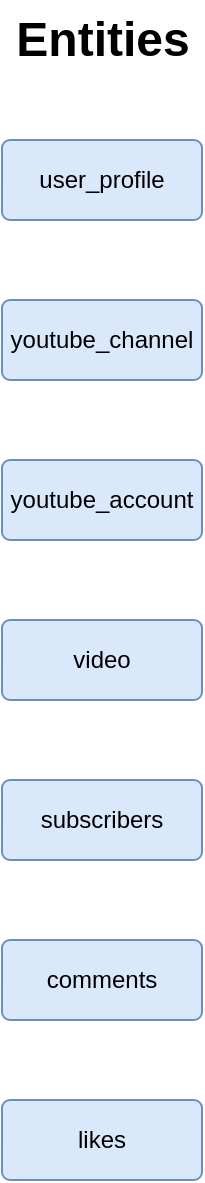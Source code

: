 <mxfile version="20.3.6" type="github" pages="3">
  <diagram id="6tVYAlRdMSaWnCWunfYu" name="Entities">
    <mxGraphModel dx="1160" dy="544" grid="1" gridSize="10" guides="1" tooltips="1" connect="1" arrows="1" fold="1" page="1" pageScale="1" pageWidth="850" pageHeight="1100" math="0" shadow="0">
      <root>
        <mxCell id="0" />
        <mxCell id="1" parent="0" />
        <mxCell id="kbnDTLrGNpFRPF8DmuPY-4" value="user_profile" style="rounded=1;arcSize=10;whiteSpace=wrap;html=1;align=center;fillColor=#dae8fc;strokeColor=#6c8ebf;" parent="1" vertex="1">
          <mxGeometry x="375" y="210" width="100" height="40" as="geometry" />
        </mxCell>
        <mxCell id="kbnDTLrGNpFRPF8DmuPY-5" value="youtube_account" style="rounded=1;arcSize=10;whiteSpace=wrap;html=1;align=center;fillColor=#dae8fc;strokeColor=#6c8ebf;" parent="1" vertex="1">
          <mxGeometry x="375" y="370" width="100" height="40" as="geometry" />
        </mxCell>
        <mxCell id="kbnDTLrGNpFRPF8DmuPY-6" value="video" style="rounded=1;arcSize=10;whiteSpace=wrap;html=1;align=center;fillColor=#dae8fc;strokeColor=#6c8ebf;" parent="1" vertex="1">
          <mxGeometry x="375" y="450" width="100" height="40" as="geometry" />
        </mxCell>
        <mxCell id="kbnDTLrGNpFRPF8DmuPY-7" value="youtube_channel" style="rounded=1;arcSize=10;whiteSpace=wrap;html=1;align=center;fillColor=#dae8fc;strokeColor=#6c8ebf;" parent="1" vertex="1">
          <mxGeometry x="375" y="290" width="100" height="40" as="geometry" />
        </mxCell>
        <mxCell id="kbnDTLrGNpFRPF8DmuPY-8" value="likes" style="rounded=1;arcSize=10;whiteSpace=wrap;html=1;align=center;fillColor=#dae8fc;strokeColor=#6c8ebf;" parent="1" vertex="1">
          <mxGeometry x="375" y="690" width="100" height="40" as="geometry" />
        </mxCell>
        <mxCell id="kbnDTLrGNpFRPF8DmuPY-9" value="comments" style="rounded=1;arcSize=10;whiteSpace=wrap;html=1;align=center;fillColor=#dae8fc;strokeColor=#6c8ebf;" parent="1" vertex="1">
          <mxGeometry x="375" y="610" width="100" height="40" as="geometry" />
        </mxCell>
        <mxCell id="kbnDTLrGNpFRPF8DmuPY-10" value="subscribers" style="rounded=1;arcSize=10;whiteSpace=wrap;html=1;align=center;fillColor=#dae8fc;strokeColor=#6c8ebf;" parent="1" vertex="1">
          <mxGeometry x="375" y="530" width="100" height="40" as="geometry" />
        </mxCell>
        <mxCell id="YMxiabNKWPAorvX2kRCk-2" value="Entities" style="text;strokeColor=none;fillColor=none;html=1;fontSize=24;fontStyle=1;verticalAlign=middle;align=center;" vertex="1" parent="1">
          <mxGeometry x="375" y="140" width="100" height="40" as="geometry" />
        </mxCell>
      </root>
    </mxGraphModel>
  </diagram>
  <diagram id="qNJU4Igc8mpUQXtUfa4_" name="Cardinality">
    <mxGraphModel dx="2449" dy="1149" grid="1" gridSize="10" guides="1" tooltips="1" connect="1" arrows="1" fold="1" page="1" pageScale="1" pageWidth="850" pageHeight="1100" math="0" shadow="0">
      <root>
        <mxCell id="0" />
        <mxCell id="1" parent="0" />
        <mxCell id="MhkBt5B_kL2niMn2tVjw-5" value="" style="endArrow=none;html=1;rounded=0;strokeWidth=2;" edge="1" parent="1">
          <mxGeometry relative="1" as="geometry">
            <mxPoint x="576" y="139" as="sourcePoint" />
            <mxPoint x="576" y="139" as="targetPoint" />
            <Array as="points">
              <mxPoint x="576" y="179" />
            </Array>
          </mxGeometry>
        </mxCell>
        <mxCell id="MhkBt5B_kL2niMn2tVjw-2" style="edgeStyle=orthogonalEdgeStyle;rounded=0;orthogonalLoop=1;jettySize=auto;html=1;strokeColor=none;" edge="1" parent="1" source="MhkBt5B_kL2niMn2tVjw-1">
          <mxGeometry relative="1" as="geometry">
            <mxPoint x="600" y="155" as="targetPoint" />
          </mxGeometry>
        </mxCell>
        <mxCell id="MhkBt5B_kL2niMn2tVjw-1" value="" style="line;strokeWidth=2;rotatable=0;dashed=0;labelPosition=right;align=left;verticalAlign=middle;spacingTop=0;spacingLeft=6;points=[];portConstraint=eastwest;" vertex="1" parent="1">
          <mxGeometry x="360" y="154" width="240" height="10" as="geometry" />
        </mxCell>
        <mxCell id="MhkBt5B_kL2niMn2tVjw-7" style="edgeStyle=orthogonalEdgeStyle;rounded=0;orthogonalLoop=1;jettySize=auto;html=1;strokeColor=none;" edge="1" parent="1" source="MhkBt5B_kL2niMn2tVjw-8">
          <mxGeometry relative="1" as="geometry">
            <mxPoint x="600" y="300" as="targetPoint" />
          </mxGeometry>
        </mxCell>
        <mxCell id="MhkBt5B_kL2niMn2tVjw-8" value="" style="line;strokeWidth=2;rotatable=0;dashed=0;labelPosition=right;align=left;verticalAlign=middle;spacingTop=0;spacingLeft=6;points=[];portConstraint=eastwest;" vertex="1" parent="1">
          <mxGeometry x="360" y="277" width="240" height="10" as="geometry" />
        </mxCell>
        <mxCell id="MhkBt5B_kL2niMn2tVjw-15" value="" style="endArrow=none;html=1;rounded=0;strokeWidth=2;exitX=0.84;exitY=0.472;exitDx=0;exitDy=0;exitPerimeter=0;" edge="1" parent="1" source="MhkBt5B_kL2niMn2tVjw-8">
          <mxGeometry width="50" height="50" relative="1" as="geometry">
            <mxPoint x="560" y="280" as="sourcePoint" />
            <mxPoint x="600" y="260" as="targetPoint" />
          </mxGeometry>
        </mxCell>
        <mxCell id="MhkBt5B_kL2niMn2tVjw-16" value="" style="endArrow=none;html=1;rounded=0;strokeWidth=2;exitX=0.839;exitY=0.528;exitDx=0;exitDy=0;exitPerimeter=0;" edge="1" parent="1" source="MhkBt5B_kL2niMn2tVjw-8">
          <mxGeometry width="50" height="50" relative="1" as="geometry">
            <mxPoint x="570" y="290" as="sourcePoint" />
            <mxPoint x="600" y="300" as="targetPoint" />
          </mxGeometry>
        </mxCell>
        <mxCell id="MhkBt5B_kL2niMn2tVjw-17" value="" style="line;strokeWidth=2;rotatable=0;dashed=0;labelPosition=right;align=left;verticalAlign=middle;spacingTop=0;spacingLeft=6;points=[];portConstraint=eastwest;" vertex="1" parent="1">
          <mxGeometry x="360" y="395" width="240" height="10" as="geometry" />
        </mxCell>
        <mxCell id="MhkBt5B_kL2niMn2tVjw-18" value="" style="endArrow=none;html=1;rounded=0;strokeWidth=2;" edge="1" parent="1">
          <mxGeometry relative="1" as="geometry">
            <mxPoint x="574" y="380" as="sourcePoint" />
            <mxPoint x="574" y="380" as="targetPoint" />
            <Array as="points">
              <mxPoint x="574" y="420" />
            </Array>
          </mxGeometry>
        </mxCell>
        <mxCell id="MhkBt5B_kL2niMn2tVjw-19" value="" style="endArrow=none;html=1;rounded=0;strokeWidth=2;" edge="1" parent="1">
          <mxGeometry relative="1" as="geometry">
            <mxPoint x="582" y="380" as="sourcePoint" />
            <mxPoint x="582" y="380" as="targetPoint" />
            <Array as="points">
              <mxPoint x="582" y="420" />
            </Array>
          </mxGeometry>
        </mxCell>
        <mxCell id="MhkBt5B_kL2niMn2tVjw-20" value="" style="line;strokeWidth=2;rotatable=0;dashed=0;labelPosition=right;align=left;verticalAlign=middle;spacingTop=0;spacingLeft=6;points=[];portConstraint=eastwest;" vertex="1" parent="1">
          <mxGeometry x="560" y="516" width="40" height="10" as="geometry" />
        </mxCell>
        <mxCell id="MhkBt5B_kL2niMn2tVjw-22" value="" style="endArrow=none;html=1;rounded=0;strokeWidth=2;" edge="1" parent="1">
          <mxGeometry relative="1" as="geometry">
            <mxPoint x="584" y="501" as="sourcePoint" />
            <mxPoint x="584" y="501" as="targetPoint" />
            <Array as="points">
              <mxPoint x="584" y="541" />
            </Array>
          </mxGeometry>
        </mxCell>
        <mxCell id="MhkBt5B_kL2niMn2tVjw-24" value="" style="ellipse;whiteSpace=wrap;html=1;aspect=fixed;strokeWidth=2;" vertex="1" parent="1">
          <mxGeometry x="530" y="501" width="40" height="40" as="geometry" />
        </mxCell>
        <mxCell id="MhkBt5B_kL2niMn2tVjw-25" value="" style="line;strokeWidth=2;rotatable=0;dashed=0;labelPosition=right;align=left;verticalAlign=middle;spacingTop=0;spacingLeft=6;points=[];portConstraint=eastwest;" vertex="1" parent="1">
          <mxGeometry x="360" y="516" width="170" height="10" as="geometry" />
        </mxCell>
        <mxCell id="MhkBt5B_kL2niMn2tVjw-26" style="edgeStyle=orthogonalEdgeStyle;rounded=0;orthogonalLoop=1;jettySize=auto;html=1;strokeColor=none;" edge="1" parent="1" source="MhkBt5B_kL2niMn2tVjw-27">
          <mxGeometry relative="1" as="geometry">
            <mxPoint x="600" y="660" as="targetPoint" />
          </mxGeometry>
        </mxCell>
        <mxCell id="MhkBt5B_kL2niMn2tVjw-27" value="" style="line;strokeWidth=2;rotatable=0;dashed=0;labelPosition=right;align=left;verticalAlign=middle;spacingTop=0;spacingLeft=6;points=[];portConstraint=eastwest;" vertex="1" parent="1">
          <mxGeometry x="360" y="637" width="240" height="10" as="geometry" />
        </mxCell>
        <mxCell id="MhkBt5B_kL2niMn2tVjw-28" value="" style="endArrow=none;html=1;rounded=0;strokeWidth=2;exitX=0.84;exitY=0.472;exitDx=0;exitDy=0;exitPerimeter=0;" edge="1" parent="1" source="MhkBt5B_kL2niMn2tVjw-27">
          <mxGeometry width="50" height="50" relative="1" as="geometry">
            <mxPoint x="560" y="640" as="sourcePoint" />
            <mxPoint x="600" y="620" as="targetPoint" />
          </mxGeometry>
        </mxCell>
        <mxCell id="MhkBt5B_kL2niMn2tVjw-29" value="" style="endArrow=none;html=1;rounded=0;strokeWidth=2;exitX=0.839;exitY=0.528;exitDx=0;exitDy=0;exitPerimeter=0;" edge="1" parent="1" source="MhkBt5B_kL2niMn2tVjw-27">
          <mxGeometry width="50" height="50" relative="1" as="geometry">
            <mxPoint x="570" y="650" as="sourcePoint" />
            <mxPoint x="600" y="660" as="targetPoint" />
          </mxGeometry>
        </mxCell>
        <mxCell id="MhkBt5B_kL2niMn2tVjw-30" value="" style="endArrow=none;html=1;rounded=0;strokeWidth=2;" edge="1" parent="1">
          <mxGeometry relative="1" as="geometry">
            <mxPoint x="558.82" y="622" as="sourcePoint" />
            <mxPoint x="558.82" y="622" as="targetPoint" />
            <Array as="points">
              <mxPoint x="558.82" y="662" />
            </Array>
          </mxGeometry>
        </mxCell>
        <mxCell id="MhkBt5B_kL2niMn2tVjw-35" style="edgeStyle=orthogonalEdgeStyle;rounded=0;orthogonalLoop=1;jettySize=auto;html=1;strokeColor=none;" edge="1" parent="1" source="MhkBt5B_kL2niMn2tVjw-36">
          <mxGeometry relative="1" as="geometry">
            <mxPoint x="600" y="780" as="targetPoint" />
          </mxGeometry>
        </mxCell>
        <mxCell id="MhkBt5B_kL2niMn2tVjw-36" value="" style="line;strokeWidth=2;rotatable=0;dashed=0;labelPosition=right;align=left;verticalAlign=middle;spacingTop=0;spacingLeft=6;points=[];portConstraint=eastwest;" vertex="1" parent="1">
          <mxGeometry x="360" y="757" width="240" height="10" as="geometry" />
        </mxCell>
        <mxCell id="MhkBt5B_kL2niMn2tVjw-37" value="" style="endArrow=none;html=1;rounded=0;strokeWidth=2;exitX=0.84;exitY=0.472;exitDx=0;exitDy=0;exitPerimeter=0;" edge="1" parent="1" source="MhkBt5B_kL2niMn2tVjw-36">
          <mxGeometry width="50" height="50" relative="1" as="geometry">
            <mxPoint x="560" y="760" as="sourcePoint" />
            <mxPoint x="600" y="740" as="targetPoint" />
          </mxGeometry>
        </mxCell>
        <mxCell id="MhkBt5B_kL2niMn2tVjw-38" value="" style="endArrow=none;html=1;rounded=0;strokeWidth=2;exitX=0.839;exitY=0.528;exitDx=0;exitDy=0;exitPerimeter=0;" edge="1" parent="1" source="MhkBt5B_kL2niMn2tVjw-36">
          <mxGeometry width="50" height="50" relative="1" as="geometry">
            <mxPoint x="570" y="770" as="sourcePoint" />
            <mxPoint x="600" y="780" as="targetPoint" />
          </mxGeometry>
        </mxCell>
        <mxCell id="MhkBt5B_kL2niMn2tVjw-40" value="" style="ellipse;whiteSpace=wrap;html=1;aspect=fixed;strokeWidth=2;" vertex="1" parent="1">
          <mxGeometry x="520" y="742" width="40" height="40" as="geometry" />
        </mxCell>
        <mxCell id="MhkBt5B_kL2niMn2tVjw-41" value="ONE" style="text;strokeColor=none;fillColor=none;html=1;fontSize=24;fontStyle=1;verticalAlign=middle;align=center;strokeWidth=2;" vertex="1" parent="1">
          <mxGeometry x="618" y="139" width="100" height="40" as="geometry" />
        </mxCell>
        <mxCell id="MhkBt5B_kL2niMn2tVjw-42" value="MANY" style="text;strokeColor=none;fillColor=none;html=1;fontSize=24;fontStyle=1;verticalAlign=middle;align=center;strokeWidth=2;" vertex="1" parent="1">
          <mxGeometry x="628" y="262" width="100" height="40" as="geometry" />
        </mxCell>
        <mxCell id="MhkBt5B_kL2niMn2tVjw-43" value="ONE(and only one)" style="text;strokeColor=none;fillColor=none;html=1;fontSize=24;fontStyle=1;verticalAlign=middle;align=center;strokeWidth=2;" vertex="1" parent="1">
          <mxGeometry x="700" y="380" width="100" height="40" as="geometry" />
        </mxCell>
        <mxCell id="MhkBt5B_kL2niMn2tVjw-44" value="Zero or One" style="text;strokeColor=none;fillColor=none;html=1;fontSize=24;fontStyle=1;verticalAlign=middle;align=center;strokeWidth=2;" vertex="1" parent="1">
          <mxGeometry x="660" y="501" width="100" height="40" as="geometry" />
        </mxCell>
        <mxCell id="MhkBt5B_kL2niMn2tVjw-45" value="One or Many" style="text;strokeColor=none;fillColor=none;html=1;fontSize=24;fontStyle=1;verticalAlign=middle;align=center;strokeWidth=2;" vertex="1" parent="1">
          <mxGeometry x="660" y="622" width="100" height="40" as="geometry" />
        </mxCell>
        <mxCell id="MhkBt5B_kL2niMn2tVjw-46" value="Zero or Many" style="text;strokeColor=none;fillColor=none;html=1;fontSize=24;fontStyle=1;verticalAlign=middle;align=center;strokeWidth=2;" vertex="1" parent="1">
          <mxGeometry x="670" y="742" width="100" height="40" as="geometry" />
        </mxCell>
      </root>
    </mxGraphModel>
  </diagram>
  <diagram id="E4SgzTLYjfZfHza9wRkb" name="ERD">
    <mxGraphModel dx="1296" dy="608" grid="1" gridSize="10" guides="1" tooltips="1" connect="1" arrows="1" fold="1" page="1" pageScale="1" pageWidth="850" pageHeight="1100" math="0" shadow="0">
      <root>
        <mxCell id="0" />
        <mxCell id="1" parent="0" />
        <mxCell id="gPlAL8iZXhFlC_D4tLTu-1" style="edgeStyle=orthogonalEdgeStyle;rounded=0;orthogonalLoop=1;jettySize=auto;html=1;entryX=0;entryY=0.5;entryDx=0;entryDy=0;exitX=1;exitY=0.5;exitDx=0;exitDy=0;endArrow=ERzeroToOne;endFill=0;startArrow=ERmandOne;startFill=0;endSize=15;startSize=15;" edge="1" parent="1" source="gPlAL8iZXhFlC_D4tLTu-3" target="gPlAL8iZXhFlC_D4tLTu-35">
          <mxGeometry relative="1" as="geometry" />
        </mxCell>
        <mxCell id="gPlAL8iZXhFlC_D4tLTu-2" value="user_profile" style="shape=table;startSize=30;container=1;collapsible=1;childLayout=tableLayout;fixedRows=1;rowLines=0;fontStyle=1;align=center;resizeLast=1;rounded=1;swimlaneLine=1;fillColor=#dae8fc;strokeColor=#6c8ebf;shadow=1;sketch=0;" vertex="1" parent="1">
          <mxGeometry x="415" y="69" width="220" height="220" as="geometry" />
        </mxCell>
        <mxCell id="gPlAL8iZXhFlC_D4tLTu-3" value="" style="shape=tableRow;horizontal=0;startSize=0;swimlaneHead=0;swimlaneBody=0;fillColor=none;collapsible=0;dropTarget=0;points=[[0,0.5],[1,0.5]];portConstraint=eastwest;top=0;left=0;right=0;bottom=1;" vertex="1" parent="gPlAL8iZXhFlC_D4tLTu-2">
          <mxGeometry y="30" width="220" height="30" as="geometry" />
        </mxCell>
        <mxCell id="gPlAL8iZXhFlC_D4tLTu-4" value="PK" style="shape=partialRectangle;connectable=0;fillColor=none;top=0;left=0;bottom=0;right=0;fontStyle=1;overflow=hidden;" vertex="1" parent="gPlAL8iZXhFlC_D4tLTu-3">
          <mxGeometry width="30" height="30" as="geometry">
            <mxRectangle width="30" height="30" as="alternateBounds" />
          </mxGeometry>
        </mxCell>
        <mxCell id="gPlAL8iZXhFlC_D4tLTu-5" value="id" style="shape=partialRectangle;connectable=0;fillColor=none;top=0;left=0;bottom=0;right=0;align=left;spacingLeft=6;fontStyle=5;overflow=hidden;" vertex="1" parent="gPlAL8iZXhFlC_D4tLTu-3">
          <mxGeometry x="30" width="90" height="30" as="geometry">
            <mxRectangle width="90" height="30" as="alternateBounds" />
          </mxGeometry>
        </mxCell>
        <mxCell id="gPlAL8iZXhFlC_D4tLTu-6" value="BIGSERIAL" style="shape=partialRectangle;connectable=0;fillColor=none;top=0;left=0;bottom=0;right=0;align=left;spacingLeft=6;fontStyle=5;overflow=hidden;" vertex="1" parent="gPlAL8iZXhFlC_D4tLTu-3">
          <mxGeometry x="120" width="100" height="30" as="geometry">
            <mxRectangle width="100" height="30" as="alternateBounds" />
          </mxGeometry>
        </mxCell>
        <mxCell id="gPlAL8iZXhFlC_D4tLTu-7" value="" style="shape=tableRow;horizontal=0;startSize=0;swimlaneHead=0;swimlaneBody=0;fillColor=none;collapsible=0;dropTarget=0;points=[[0,0.5],[1,0.5]];portConstraint=eastwest;top=0;left=0;right=0;bottom=0;" vertex="1" parent="gPlAL8iZXhFlC_D4tLTu-2">
          <mxGeometry y="60" width="220" height="30" as="geometry" />
        </mxCell>
        <mxCell id="gPlAL8iZXhFlC_D4tLTu-8" value="" style="shape=partialRectangle;connectable=0;fillColor=none;top=0;left=0;bottom=0;right=0;editable=1;overflow=hidden;" vertex="1" parent="gPlAL8iZXhFlC_D4tLTu-7">
          <mxGeometry width="30" height="30" as="geometry">
            <mxRectangle width="30" height="30" as="alternateBounds" />
          </mxGeometry>
        </mxCell>
        <mxCell id="gPlAL8iZXhFlC_D4tLTu-9" value="first_name" style="shape=partialRectangle;connectable=0;fillColor=none;top=0;left=0;bottom=0;right=0;align=left;spacingLeft=6;overflow=hidden;" vertex="1" parent="gPlAL8iZXhFlC_D4tLTu-7">
          <mxGeometry x="30" width="90" height="30" as="geometry">
            <mxRectangle width="90" height="30" as="alternateBounds" />
          </mxGeometry>
        </mxCell>
        <mxCell id="gPlAL8iZXhFlC_D4tLTu-10" value="TEXT" style="shape=partialRectangle;connectable=0;fillColor=none;top=0;left=0;bottom=0;right=0;align=left;spacingLeft=6;overflow=hidden;" vertex="1" parent="gPlAL8iZXhFlC_D4tLTu-7">
          <mxGeometry x="120" width="100" height="30" as="geometry">
            <mxRectangle width="100" height="30" as="alternateBounds" />
          </mxGeometry>
        </mxCell>
        <mxCell id="gPlAL8iZXhFlC_D4tLTu-11" value="" style="shape=tableRow;horizontal=0;startSize=0;swimlaneHead=0;swimlaneBody=0;fillColor=none;collapsible=0;dropTarget=0;points=[[0,0.5],[1,0.5]];portConstraint=eastwest;top=0;left=0;right=0;bottom=0;" vertex="1" parent="gPlAL8iZXhFlC_D4tLTu-2">
          <mxGeometry y="90" width="220" height="30" as="geometry" />
        </mxCell>
        <mxCell id="gPlAL8iZXhFlC_D4tLTu-12" value="" style="shape=partialRectangle;connectable=0;fillColor=none;top=0;left=0;bottom=0;right=0;editable=1;overflow=hidden;" vertex="1" parent="gPlAL8iZXhFlC_D4tLTu-11">
          <mxGeometry width="30" height="30" as="geometry">
            <mxRectangle width="30" height="30" as="alternateBounds" />
          </mxGeometry>
        </mxCell>
        <mxCell id="gPlAL8iZXhFlC_D4tLTu-13" value="last_name" style="shape=partialRectangle;connectable=0;fillColor=none;top=0;left=0;bottom=0;right=0;align=left;spacingLeft=6;overflow=hidden;" vertex="1" parent="gPlAL8iZXhFlC_D4tLTu-11">
          <mxGeometry x="30" width="90" height="30" as="geometry">
            <mxRectangle width="90" height="30" as="alternateBounds" />
          </mxGeometry>
        </mxCell>
        <mxCell id="gPlAL8iZXhFlC_D4tLTu-14" value="TEXT" style="shape=partialRectangle;connectable=0;fillColor=none;top=0;left=0;bottom=0;right=0;align=left;spacingLeft=6;overflow=hidden;" vertex="1" parent="gPlAL8iZXhFlC_D4tLTu-11">
          <mxGeometry x="120" width="100" height="30" as="geometry">
            <mxRectangle width="100" height="30" as="alternateBounds" />
          </mxGeometry>
        </mxCell>
        <mxCell id="gPlAL8iZXhFlC_D4tLTu-15" value="" style="shape=tableRow;horizontal=0;startSize=0;swimlaneHead=0;swimlaneBody=0;fillColor=none;collapsible=0;dropTarget=0;points=[[0,0.5],[1,0.5]];portConstraint=eastwest;top=0;left=0;right=0;bottom=0;" vertex="1" parent="gPlAL8iZXhFlC_D4tLTu-2">
          <mxGeometry y="120" width="220" height="30" as="geometry" />
        </mxCell>
        <mxCell id="gPlAL8iZXhFlC_D4tLTu-16" value="UN1" style="shape=partialRectangle;connectable=0;fillColor=none;top=0;left=0;bottom=0;right=0;editable=1;overflow=hidden;fontStyle=1" vertex="1" parent="gPlAL8iZXhFlC_D4tLTu-15">
          <mxGeometry width="30" height="30" as="geometry">
            <mxRectangle width="30" height="30" as="alternateBounds" />
          </mxGeometry>
        </mxCell>
        <mxCell id="gPlAL8iZXhFlC_D4tLTu-17" value="email" style="shape=partialRectangle;connectable=0;fillColor=none;top=0;left=0;bottom=0;right=0;align=left;spacingLeft=6;overflow=hidden;" vertex="1" parent="gPlAL8iZXhFlC_D4tLTu-15">
          <mxGeometry x="30" width="90" height="30" as="geometry">
            <mxRectangle width="90" height="30" as="alternateBounds" />
          </mxGeometry>
        </mxCell>
        <mxCell id="gPlAL8iZXhFlC_D4tLTu-18" value="TEXT" style="shape=partialRectangle;connectable=0;fillColor=none;top=0;left=0;bottom=0;right=0;align=left;spacingLeft=6;overflow=hidden;" vertex="1" parent="gPlAL8iZXhFlC_D4tLTu-15">
          <mxGeometry x="120" width="100" height="30" as="geometry">
            <mxRectangle width="100" height="30" as="alternateBounds" />
          </mxGeometry>
        </mxCell>
        <mxCell id="gPlAL8iZXhFlC_D4tLTu-19" style="shape=tableRow;horizontal=0;startSize=0;swimlaneHead=0;swimlaneBody=0;fillColor=none;collapsible=0;dropTarget=0;points=[[0,0.5],[1,0.5]];portConstraint=eastwest;top=0;left=0;right=0;bottom=0;" vertex="1" parent="gPlAL8iZXhFlC_D4tLTu-2">
          <mxGeometry y="150" width="220" height="30" as="geometry" />
        </mxCell>
        <mxCell id="gPlAL8iZXhFlC_D4tLTu-20" style="shape=partialRectangle;connectable=0;fillColor=none;top=0;left=0;bottom=0;right=0;editable=1;overflow=hidden;" vertex="1" parent="gPlAL8iZXhFlC_D4tLTu-19">
          <mxGeometry width="30" height="30" as="geometry">
            <mxRectangle width="30" height="30" as="alternateBounds" />
          </mxGeometry>
        </mxCell>
        <mxCell id="gPlAL8iZXhFlC_D4tLTu-21" value="gender" style="shape=partialRectangle;connectable=0;fillColor=none;top=0;left=0;bottom=0;right=0;align=left;spacingLeft=6;overflow=hidden;" vertex="1" parent="gPlAL8iZXhFlC_D4tLTu-19">
          <mxGeometry x="30" width="90" height="30" as="geometry">
            <mxRectangle width="90" height="30" as="alternateBounds" />
          </mxGeometry>
        </mxCell>
        <mxCell id="gPlAL8iZXhFlC_D4tLTu-22" value="TEXT" style="shape=partialRectangle;connectable=0;fillColor=none;top=0;left=0;bottom=0;right=0;align=left;spacingLeft=6;overflow=hidden;" vertex="1" parent="gPlAL8iZXhFlC_D4tLTu-19">
          <mxGeometry x="120" width="100" height="30" as="geometry">
            <mxRectangle width="100" height="30" as="alternateBounds" />
          </mxGeometry>
        </mxCell>
        <mxCell id="gPlAL8iZXhFlC_D4tLTu-23" style="shape=tableRow;horizontal=0;startSize=0;swimlaneHead=0;swimlaneBody=0;fillColor=none;collapsible=0;dropTarget=0;points=[[0,0.5],[1,0.5]];portConstraint=eastwest;top=0;left=0;right=0;bottom=0;" vertex="1" parent="gPlAL8iZXhFlC_D4tLTu-2">
          <mxGeometry y="180" width="220" height="30" as="geometry" />
        </mxCell>
        <mxCell id="gPlAL8iZXhFlC_D4tLTu-24" style="shape=partialRectangle;connectable=0;fillColor=none;top=0;left=0;bottom=0;right=0;editable=1;overflow=hidden;" vertex="1" parent="gPlAL8iZXhFlC_D4tLTu-23">
          <mxGeometry width="30" height="30" as="geometry">
            <mxRectangle width="30" height="30" as="alternateBounds" />
          </mxGeometry>
        </mxCell>
        <mxCell id="gPlAL8iZXhFlC_D4tLTu-25" value="created_at" style="shape=partialRectangle;connectable=0;fillColor=none;top=0;left=0;bottom=0;right=0;align=left;spacingLeft=6;overflow=hidden;" vertex="1" parent="gPlAL8iZXhFlC_D4tLTu-23">
          <mxGeometry x="30" width="90" height="30" as="geometry">
            <mxRectangle width="90" height="30" as="alternateBounds" />
          </mxGeometry>
        </mxCell>
        <mxCell id="gPlAL8iZXhFlC_D4tLTu-26" value="TIMESTAMP" style="shape=partialRectangle;connectable=0;fillColor=none;top=0;left=0;bottom=0;right=0;align=left;spacingLeft=6;overflow=hidden;" vertex="1" parent="gPlAL8iZXhFlC_D4tLTu-23">
          <mxGeometry x="120" width="100" height="30" as="geometry">
            <mxRectangle width="100" height="30" as="alternateBounds" />
          </mxGeometry>
        </mxCell>
        <mxCell id="gPlAL8iZXhFlC_D4tLTu-27" value="MALE&lt;br&gt;FEMALE" style="shape=note;whiteSpace=wrap;html=1;backgroundOutline=1;darkOpacity=0.05;rounded=1;shadow=1;sketch=0;fillColor=#fff2cc;strokeColor=#d6b656;gradientColor=#ffd966;" vertex="1" parent="1">
          <mxGeometry x="215" y="139" width="100" height="120" as="geometry" />
        </mxCell>
        <mxCell id="gPlAL8iZXhFlC_D4tLTu-28" style="edgeStyle=orthogonalEdgeStyle;rounded=0;orthogonalLoop=1;jettySize=auto;html=1;entryX=1.023;entryY=0.555;entryDx=0;entryDy=0;entryPerimeter=0;endArrow=none;endFill=0;" edge="1" parent="1" source="gPlAL8iZXhFlC_D4tLTu-19" target="gPlAL8iZXhFlC_D4tLTu-27">
          <mxGeometry relative="1" as="geometry" />
        </mxCell>
        <mxCell id="gPlAL8iZXhFlC_D4tLTu-29" style="edgeStyle=orthogonalEdgeStyle;rounded=0;orthogonalLoop=1;jettySize=auto;html=1;exitX=1;exitY=0.5;exitDx=0;exitDy=0;endArrow=ERoneToMany;endFill=0;endSize=15;startArrow=ERmandOne;startFill=0;startSize=15;entryX=0;entryY=0.5;entryDx=0;entryDy=0;" edge="1" parent="1" source="gPlAL8iZXhFlC_D4tLTu-31" target="gPlAL8iZXhFlC_D4tLTu-44">
          <mxGeometry relative="1" as="geometry">
            <mxPoint x="1230" y="90" as="targetPoint" />
          </mxGeometry>
        </mxCell>
        <mxCell id="gPlAL8iZXhFlC_D4tLTu-30" value="youtube_account" style="shape=table;startSize=30;container=1;collapsible=1;childLayout=tableLayout;fixedRows=1;rowLines=0;fontStyle=1;align=center;resizeLast=1;rounded=1;swimlaneLine=1;fillColor=#dae8fc;strokeColor=#6c8ebf;shadow=1;sketch=0;" vertex="1" parent="1">
          <mxGeometry x="760" y="39" width="220" height="131" as="geometry" />
        </mxCell>
        <mxCell id="gPlAL8iZXhFlC_D4tLTu-31" value="" style="shape=tableRow;horizontal=0;startSize=0;swimlaneHead=0;swimlaneBody=0;fillColor=none;collapsible=0;dropTarget=0;points=[[0,0.5],[1,0.5]];portConstraint=eastwest;top=0;left=0;right=0;bottom=1;" vertex="1" parent="gPlAL8iZXhFlC_D4tLTu-30">
          <mxGeometry y="30" width="220" height="30" as="geometry" />
        </mxCell>
        <mxCell id="gPlAL8iZXhFlC_D4tLTu-32" value="PK" style="shape=partialRectangle;connectable=0;fillColor=none;top=0;left=0;bottom=0;right=0;fontStyle=1;overflow=hidden;" vertex="1" parent="gPlAL8iZXhFlC_D4tLTu-31">
          <mxGeometry width="30" height="30" as="geometry">
            <mxRectangle width="30" height="30" as="alternateBounds" />
          </mxGeometry>
        </mxCell>
        <mxCell id="gPlAL8iZXhFlC_D4tLTu-33" value="id" style="shape=partialRectangle;connectable=0;fillColor=none;top=0;left=0;bottom=0;right=0;align=left;spacingLeft=6;fontStyle=5;overflow=hidden;" vertex="1" parent="gPlAL8iZXhFlC_D4tLTu-31">
          <mxGeometry x="30" width="90" height="30" as="geometry">
            <mxRectangle width="90" height="30" as="alternateBounds" />
          </mxGeometry>
        </mxCell>
        <mxCell id="gPlAL8iZXhFlC_D4tLTu-34" value="BIGSERIAL" style="shape=partialRectangle;connectable=0;fillColor=none;top=0;left=0;bottom=0;right=0;align=left;spacingLeft=6;fontStyle=5;overflow=hidden;" vertex="1" parent="gPlAL8iZXhFlC_D4tLTu-31">
          <mxGeometry x="120" width="100" height="30" as="geometry">
            <mxRectangle width="100" height="30" as="alternateBounds" />
          </mxGeometry>
        </mxCell>
        <mxCell id="gPlAL8iZXhFlC_D4tLTu-35" value="" style="shape=tableRow;horizontal=0;startSize=0;swimlaneHead=0;swimlaneBody=0;fillColor=none;collapsible=0;dropTarget=0;points=[[0,0.5],[1,0.5]];portConstraint=eastwest;top=0;left=0;right=0;bottom=0;" vertex="1" parent="gPlAL8iZXhFlC_D4tLTu-30">
          <mxGeometry y="60" width="220" height="30" as="geometry" />
        </mxCell>
        <mxCell id="gPlAL8iZXhFlC_D4tLTu-36" value="FK" style="shape=partialRectangle;connectable=0;fillColor=none;top=0;left=0;bottom=0;right=0;editable=1;overflow=hidden;fontStyle=1" vertex="1" parent="gPlAL8iZXhFlC_D4tLTu-35">
          <mxGeometry width="30" height="30" as="geometry">
            <mxRectangle width="30" height="30" as="alternateBounds" />
          </mxGeometry>
        </mxCell>
        <mxCell id="gPlAL8iZXhFlC_D4tLTu-37" value="user_profile" style="shape=partialRectangle;connectable=0;fillColor=none;top=0;left=0;bottom=0;right=0;align=left;spacingLeft=6;overflow=hidden;" vertex="1" parent="gPlAL8iZXhFlC_D4tLTu-35">
          <mxGeometry x="30" width="90" height="30" as="geometry">
            <mxRectangle width="90" height="30" as="alternateBounds" />
          </mxGeometry>
        </mxCell>
        <mxCell id="gPlAL8iZXhFlC_D4tLTu-38" value="BIGINT" style="shape=partialRectangle;connectable=0;fillColor=none;top=0;left=0;bottom=0;right=0;align=left;spacingLeft=6;overflow=hidden;" vertex="1" parent="gPlAL8iZXhFlC_D4tLTu-35">
          <mxGeometry x="120" width="100" height="30" as="geometry">
            <mxRectangle width="100" height="30" as="alternateBounds" />
          </mxGeometry>
        </mxCell>
        <mxCell id="gPlAL8iZXhFlC_D4tLTu-39" value="" style="shape=tableRow;horizontal=0;startSize=0;swimlaneHead=0;swimlaneBody=0;fillColor=none;collapsible=0;dropTarget=0;points=[[0,0.5],[1,0.5]];portConstraint=eastwest;top=0;left=0;right=0;bottom=0;" vertex="1" parent="gPlAL8iZXhFlC_D4tLTu-30">
          <mxGeometry y="90" width="220" height="31" as="geometry" />
        </mxCell>
        <mxCell id="gPlAL8iZXhFlC_D4tLTu-40" value="" style="shape=partialRectangle;connectable=0;fillColor=none;top=0;left=0;bottom=0;right=0;editable=1;overflow=hidden;" vertex="1" parent="gPlAL8iZXhFlC_D4tLTu-39">
          <mxGeometry width="30" height="31" as="geometry">
            <mxRectangle width="30" height="31" as="alternateBounds" />
          </mxGeometry>
        </mxCell>
        <mxCell id="gPlAL8iZXhFlC_D4tLTu-41" value="created_at" style="shape=partialRectangle;connectable=0;fillColor=none;top=0;left=0;bottom=0;right=0;align=left;spacingLeft=6;overflow=hidden;" vertex="1" parent="gPlAL8iZXhFlC_D4tLTu-39">
          <mxGeometry x="30" width="90" height="31" as="geometry">
            <mxRectangle width="90" height="31" as="alternateBounds" />
          </mxGeometry>
        </mxCell>
        <mxCell id="gPlAL8iZXhFlC_D4tLTu-42" value="TIMESTAMP" style="shape=partialRectangle;connectable=0;fillColor=none;top=0;left=0;bottom=0;right=0;align=left;spacingLeft=6;overflow=hidden;" vertex="1" parent="gPlAL8iZXhFlC_D4tLTu-39">
          <mxGeometry x="120" width="100" height="31" as="geometry">
            <mxRectangle width="100" height="31" as="alternateBounds" />
          </mxGeometry>
        </mxCell>
        <mxCell id="gPlAL8iZXhFlC_D4tLTu-43" value="youtube_channel" style="shape=table;startSize=30;container=1;collapsible=1;childLayout=tableLayout;fixedRows=1;rowLines=0;fontStyle=1;align=center;resizeLast=1;rounded=1;swimlaneLine=1;fillColor=#dae8fc;strokeColor=#6c8ebf;shadow=1;sketch=0;" vertex="1" parent="1">
          <mxGeometry x="1120" y="39" width="240" height="160" as="geometry" />
        </mxCell>
        <mxCell id="gPlAL8iZXhFlC_D4tLTu-44" value="" style="shape=tableRow;horizontal=0;startSize=0;swimlaneHead=0;swimlaneBody=0;fillColor=none;collapsible=0;dropTarget=0;points=[[0,0.5],[1,0.5]];portConstraint=eastwest;top=0;left=0;right=0;bottom=1;" vertex="1" parent="gPlAL8iZXhFlC_D4tLTu-43">
          <mxGeometry y="30" width="240" height="30" as="geometry" />
        </mxCell>
        <mxCell id="gPlAL8iZXhFlC_D4tLTu-45" value="PK" style="shape=partialRectangle;connectable=0;fillColor=none;top=0;left=0;bottom=0;right=0;fontStyle=1;overflow=hidden;" vertex="1" parent="gPlAL8iZXhFlC_D4tLTu-44">
          <mxGeometry width="30" height="30" as="geometry">
            <mxRectangle width="30" height="30" as="alternateBounds" />
          </mxGeometry>
        </mxCell>
        <mxCell id="gPlAL8iZXhFlC_D4tLTu-46" value="id" style="shape=partialRectangle;connectable=0;fillColor=none;top=0;left=0;bottom=0;right=0;align=left;spacingLeft=6;fontStyle=5;overflow=hidden;" vertex="1" parent="gPlAL8iZXhFlC_D4tLTu-44">
          <mxGeometry x="30" width="120" height="30" as="geometry">
            <mxRectangle width="120" height="30" as="alternateBounds" />
          </mxGeometry>
        </mxCell>
        <mxCell id="gPlAL8iZXhFlC_D4tLTu-47" value="BIGSERIAL" style="shape=partialRectangle;connectable=0;fillColor=none;top=0;left=0;bottom=0;right=0;align=left;spacingLeft=6;fontStyle=5;overflow=hidden;" vertex="1" parent="gPlAL8iZXhFlC_D4tLTu-44">
          <mxGeometry x="150" width="90" height="30" as="geometry">
            <mxRectangle width="90" height="30" as="alternateBounds" />
          </mxGeometry>
        </mxCell>
        <mxCell id="gPlAL8iZXhFlC_D4tLTu-48" value="" style="shape=tableRow;horizontal=0;startSize=0;swimlaneHead=0;swimlaneBody=0;fillColor=none;collapsible=0;dropTarget=0;points=[[0,0.5],[1,0.5]];portConstraint=eastwest;top=0;left=0;right=0;bottom=0;" vertex="1" parent="gPlAL8iZXhFlC_D4tLTu-43">
          <mxGeometry y="60" width="240" height="30" as="geometry" />
        </mxCell>
        <mxCell id="gPlAL8iZXhFlC_D4tLTu-49" value="FK" style="shape=partialRectangle;connectable=0;fillColor=none;top=0;left=0;bottom=0;right=0;editable=1;overflow=hidden;fontStyle=1" vertex="1" parent="gPlAL8iZXhFlC_D4tLTu-48">
          <mxGeometry width="30" height="30" as="geometry">
            <mxRectangle width="30" height="30" as="alternateBounds" />
          </mxGeometry>
        </mxCell>
        <mxCell id="gPlAL8iZXhFlC_D4tLTu-50" value="youtube_account_id" style="shape=partialRectangle;connectable=0;fillColor=none;top=0;left=0;bottom=0;right=0;align=left;spacingLeft=6;overflow=hidden;" vertex="1" parent="gPlAL8iZXhFlC_D4tLTu-48">
          <mxGeometry x="30" width="120" height="30" as="geometry">
            <mxRectangle width="120" height="30" as="alternateBounds" />
          </mxGeometry>
        </mxCell>
        <mxCell id="gPlAL8iZXhFlC_D4tLTu-51" value="BIGINT" style="shape=partialRectangle;connectable=0;fillColor=none;top=0;left=0;bottom=0;right=0;align=left;spacingLeft=6;overflow=hidden;" vertex="1" parent="gPlAL8iZXhFlC_D4tLTu-48">
          <mxGeometry x="150" width="90" height="30" as="geometry">
            <mxRectangle width="90" height="30" as="alternateBounds" />
          </mxGeometry>
        </mxCell>
        <mxCell id="gPlAL8iZXhFlC_D4tLTu-52" style="shape=tableRow;horizontal=0;startSize=0;swimlaneHead=0;swimlaneBody=0;fillColor=none;collapsible=0;dropTarget=0;points=[[0,0.5],[1,0.5]];portConstraint=eastwest;top=0;left=0;right=0;bottom=0;" vertex="1" parent="gPlAL8iZXhFlC_D4tLTu-43">
          <mxGeometry y="90" width="240" height="30" as="geometry" />
        </mxCell>
        <mxCell id="gPlAL8iZXhFlC_D4tLTu-53" value="UN1" style="shape=partialRectangle;connectable=0;fillColor=none;top=0;left=0;bottom=0;right=0;editable=1;overflow=hidden;fontStyle=1" vertex="1" parent="gPlAL8iZXhFlC_D4tLTu-52">
          <mxGeometry width="30" height="30" as="geometry">
            <mxRectangle width="30" height="30" as="alternateBounds" />
          </mxGeometry>
        </mxCell>
        <mxCell id="gPlAL8iZXhFlC_D4tLTu-54" value="channel_name" style="shape=partialRectangle;connectable=0;fillColor=none;top=0;left=0;bottom=0;right=0;align=left;spacingLeft=6;overflow=hidden;" vertex="1" parent="gPlAL8iZXhFlC_D4tLTu-52">
          <mxGeometry x="30" width="120" height="30" as="geometry">
            <mxRectangle width="120" height="30" as="alternateBounds" />
          </mxGeometry>
        </mxCell>
        <mxCell id="gPlAL8iZXhFlC_D4tLTu-55" value="TEXT" style="shape=partialRectangle;connectable=0;fillColor=none;top=0;left=0;bottom=0;right=0;align=left;spacingLeft=6;overflow=hidden;" vertex="1" parent="gPlAL8iZXhFlC_D4tLTu-52">
          <mxGeometry x="150" width="90" height="30" as="geometry">
            <mxRectangle width="90" height="30" as="alternateBounds" />
          </mxGeometry>
        </mxCell>
        <mxCell id="gPlAL8iZXhFlC_D4tLTu-56" value="" style="shape=tableRow;horizontal=0;startSize=0;swimlaneHead=0;swimlaneBody=0;fillColor=none;collapsible=0;dropTarget=0;points=[[0,0.5],[1,0.5]];portConstraint=eastwest;top=0;left=0;right=0;bottom=0;" vertex="1" parent="gPlAL8iZXhFlC_D4tLTu-43">
          <mxGeometry y="120" width="240" height="30" as="geometry" />
        </mxCell>
        <mxCell id="gPlAL8iZXhFlC_D4tLTu-57" value="" style="shape=partialRectangle;connectable=0;fillColor=none;top=0;left=0;bottom=0;right=0;editable=1;overflow=hidden;" vertex="1" parent="gPlAL8iZXhFlC_D4tLTu-56">
          <mxGeometry width="30" height="30" as="geometry">
            <mxRectangle width="30" height="30" as="alternateBounds" />
          </mxGeometry>
        </mxCell>
        <mxCell id="gPlAL8iZXhFlC_D4tLTu-58" value="created_at" style="shape=partialRectangle;connectable=0;fillColor=none;top=0;left=0;bottom=0;right=0;align=left;spacingLeft=6;overflow=hidden;" vertex="1" parent="gPlAL8iZXhFlC_D4tLTu-56">
          <mxGeometry x="30" width="120" height="30" as="geometry">
            <mxRectangle width="120" height="30" as="alternateBounds" />
          </mxGeometry>
        </mxCell>
        <mxCell id="gPlAL8iZXhFlC_D4tLTu-59" value="TIMESTAMP" style="shape=partialRectangle;connectable=0;fillColor=none;top=0;left=0;bottom=0;right=0;align=left;spacingLeft=6;overflow=hidden;" vertex="1" parent="gPlAL8iZXhFlC_D4tLTu-56">
          <mxGeometry x="150" width="90" height="30" as="geometry">
            <mxRectangle width="90" height="30" as="alternateBounds" />
          </mxGeometry>
        </mxCell>
      </root>
    </mxGraphModel>
  </diagram>
</mxfile>
